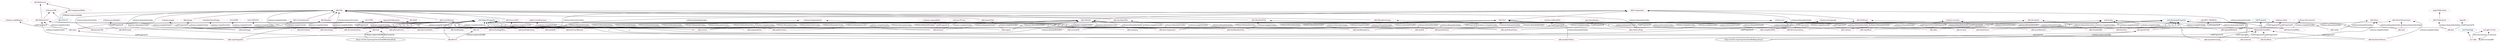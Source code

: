 digraph G {
  rankdir=BT
  node[height=.3]
"http://www.w3.org/2001/XMLSchema#dateTimeStamp" [fillcolor="#1f77b4" color="#1f77b4" label="xsd:dateTimeStamp"]
"https://w3id.org/oseg/ont/osh/okh#Publication" [fillcolor="#1f77b4" color="#1f77b4" label="okh:Publication"]
"https://w3id.org/oseg/ont/osh/okh#Part" [fillcolor="#1f77b4" color="#1f77b4" label="okh:Part"]
"https://w3id.org/oseg/ont/osh/okh#Reference" [fillcolor="#1f77b4" color="#1f77b4" label="okh:Reference"]
"https://w3id.org/oseg/ont/osh/otrl#ODRL" [fillcolor="#1f77b4" color="#1f77b4" label="otrl:ODRL"]
"http://www.w3.org/2002/07/owl#ObjectProperty" [fillcolor="#1f77b4" color="#1f77b4" label="owl:ObjectProperty"]
"https://w3id.org/oseg/ont/osh/okh#ManufacturingInstructions" [fillcolor="#1f77b4" color="#1f77b4" label="okh:Manufacturing..."]
"https://w3id.org/oseg/ont/osh/okh#BoM" [fillcolor="#1f77b4" color="#1f77b4" label="okh:BoM"]
"https://w3id.org/oseg/ont/osh/okh#UserManual" [fillcolor="#1f77b4" color="#1f77b4" label="okh:UserManual"]
"https://w3id.org/oseg/ont/osh/okh#OuterDimensions" [fillcolor="#1f77b4" color="#1f77b4" label="okh:OuterDimensions"]
"http://www.w3.org/1999/02/22-rdf-syntax-ns#Property" [fillcolor="#1f77b4" color="#1f77b4" label="rdf:Property"]
"http://schema.org/Person" [fillcolor="#1f77b4" color="#1f77b4" label="schema:Person"]
"https://w3id.org/oseg/ont/osh/okh#SourceFile" [fillcolor="#1f77b4" color="#1f77b4" label="okh:SourceFile"]
"https://w3id.org/oseg/ont/osh/okh#Software" [fillcolor="#1f77b4" color="#1f77b4" label="okh:Software"]
"http://www.w3.org/2002/07/owl#Ontology" [fillcolor="#1f77b4" color="#1f77b4" label="owl:Ontology"]
"https://w3id.org/oseg/ont/osh/okh#File" [fillcolor="#1f77b4" color="#1f77b4" label="okh:File"]
"https://w3id.org/oseg/ont/osh/okh#Readme" [fillcolor="#1f77b4" color="#1f77b4" label="okh:Readme"]
"http://www.w3.org/2002/07/owl#DatatypeProperty" [fillcolor="#1f77b4" color="#1f77b4" label="owl:DatatypeProperty"]
"http://schema.org/URL" [fillcolor="#1f77b4" color="#1f77b4" label="schema:URL"]
"https://w3id.org/oseg/ont/osh/okh#Component" [fillcolor="#1f77b4" color="#1f77b4" label="okh:Component"]
"https://w3id.org/oseg/ont/osh/otrl#OTRL" [fillcolor="#1f77b4" color="#1f77b4" label="otrl:OTRL"]
"https://w3id.org/oseg/ont/osh/tsdc/core#OHTsDC" [fillcolor="#1f77b4" color="#1f77b4" label="tsdc:OHTsDC"]
"https://w3id.org/oseg/ont/osh/okh#ComponentReference" [fillcolor="#1f77b4" color="#1f77b4" label="okh:ComponentRefe..."]
"https://w3id.org/oseg/ont/osh/okh#Module" [fillcolor="#1f77b4" color="#1f77b4" label="okh:Module"]
"https://w3id.org/oseg/ont/osh/okh#FileUrl" [fillcolor="#1f77b4" color="#1f77b4" label="okh:FileUrl"]
"https://w3id.org/oseg/ont/osh/okh#ManifestFile" [fillcolor="#1f77b4" color="#1f77b4" label="okh:ManifestFile"]
"https://w3id.org/oseg/ont/osh/okh#Image" [fillcolor="#1f77b4" color="#1f77b4" label="okh:Image"]
"https://w3id.org/oseg/ont/osh/okh#ContributionGuide" [fillcolor="#1f77b4" color="#1f77b4" label="okh:ContributionG..."]
"http://ns.nature.com/terms/Publication" [fillcolor="#1f77b4" color="#1f77b4" label="npg:Publication"]
"https://w3id.org/oseg/ont/osh/okh#Standard" [fillcolor="#1f77b4" color="#1f77b4" label="okh:Standard"]
"http://spdx.org/rdf/terms#ListedLicense" [fillcolor="#1f77b4" color="#1f77b4" label="spdxt:ListedLicense"]
"http://www.w3.org/2001/XMLSchema#string" [fillcolor="#1f77b4" color="#1f77b4" label="xsd:string"]
"http://schema.org/StructuredValue" [fillcolor="#1f77b4" color="#1f77b4" label="schema:Structured..."]
"https://w3id.org/oseg/ont/osh/okh#ExportFile" [fillcolor="#1f77b4" color="#1f77b4" label="okh:ExportFile"]
"http://schema.org/Organization" [fillcolor="#1f77b4" color="#1f77b4" label="schema:Organization"]
"https://w3id.org/oseg/ont/osh/okh#Mass" [fillcolor="#1f77b4" color="#1f77b4" label="okh:Mass"]
"https://w3id.org/oseg/ont/osh/okh#AuxiliaryFile" [fillcolor="#1f77b4" color="#1f77b4" label="okh:AuxiliaryFile"]
"https://w3id.org/oseg/ont/osh/okh#WebsiteUrl" [fillcolor="#1f77b4" color="#1f77b4" label="okh:WebsiteUrl"]
"http://ns.nature.com/terms/doi" [fillcolor="#e377c2" color="#e377c2" label="npg:doi"]
"https://w3id.org/oseg/ont/osh/okh#Module" [fillcolor="#e377c2" color="#e377c2" label="okh:Module"]
"https://w3id.org/oseg/ont/osh/okh#relativePath" [fillcolor="#e377c2" color="#e377c2" label="okh:relativePath"]
"http://www.w3.org/2001/XMLSchema#string" [fillcolor="#e377c2" color="#e377c2" label="xsd:string"]
"https://w3id.org/oseg/ont/osh/okh#Mass" [fillcolor="#e377c2" color="#e377c2" label="okh:Mass"]
"https://w3id.org/oseg/ont/osh/okh#tsdc" [fillcolor="#e377c2" color="#e377c2" label="okh:tsdc"]
"https://w3id.org/oseg/ont/osh/okh#repo" [fillcolor="#e377c2" color="#e377c2" label="okh:repo"]
"http://schema.org/Organization" [fillcolor="#e377c2" color="#e377c2" label="schema:Organization"]
"https://w3id.org/oseg/ont/osh/okh#documentationLanguage" [fillcolor="#e377c2" color="#e377c2" label="okh:documentation..."]
"https://w3id.org/oseg/ont/osh/okh#WebsiteUrl" [fillcolor="#e377c2" color="#e377c2" label="okh:WebsiteUrl"]
"https://w3id.org/oseg/ont/osh/okh#documentationReadinessLevel" [fillcolor="#e377c2" color="#e377c2" label="okh:documentation..."]
"https://w3id.org/oseg/ont/osh/okh#OuterDimensions" [fillcolor="#e377c2" color="#e377c2" label="okh:OuterDimensions"]
"https://w3id.org/oseg/ont/osh/okh#hasContributionGuide" [fillcolor="#e377c2" color="#e377c2" label="okh:hasContributi..."]
"https://w3id.org/oseg/ont/osh/okh#File" [fillcolor="#e377c2" color="#e377c2" label="okh:File"]
"https://w3id.org/oseg/ont/osh/okh#standardID" [fillcolor="#e377c2" color="#e377c2" label="okh:standardID"]
"https://w3id.org/oseg/ont/osh/okh#auxiliary" [fillcolor="#e377c2" color="#e377c2" label="okh:auxiliary"]
"https://w3id.org/oseg/ont/osh/okh#doi" [fillcolor="#e377c2" color="#e377c2" label="okh:doi"]
"https://w3id.org/oseg/ont/osh/okh" [fillcolor="#e377c2" color="#e377c2" label="ns1:okh"]
"https://w3id.org/oseg/ont/osh/okh#unit" [fillcolor="#e377c2" color="#e377c2" label="okh:unit"]
"https://w3id.org/oseg/ont/osh/okh#versionOf" [fillcolor="#e377c2" color="#e377c2" label="okh:versionOf"]
"https://w3id.org/oseg/ont/osh/okh#Standard" [fillcolor="#e377c2" color="#e377c2" label="okh:Standard"]
"https://w3id.org/oseg/ont/osh/okh#Readme" [fillcolor="#e377c2" color="#e377c2" label="okh:Readme"]
"https://www.gnu.org/licenses/gpl-3.0.txt" [fillcolor="#e377c2" color="#e377c2" label="ns2:gpl-3.0.txt"]
"https://w3id.org/oseg/ont/osh/okh#uploadMethod" [fillcolor="#e377c2" color="#e377c2" label="okh:uploadMethod"]
"http://schema.org/StructuredValue" [fillcolor="#e377c2" color="#e377c2" label="schema:Structured..."]
"https://w3id.org/oseg/ont/osh/okh#Component" [fillcolor="#e377c2" color="#e377c2" label="okh:Component"]
"http://schema.org/copyrightHolder" [fillcolor="#e377c2" color="#e377c2" label="schema:copyrightH..."]
"https://w3id.org/oseg/ont/osh/okh#hasBoM" [fillcolor="#e377c2" color="#e377c2" label="okh:hasBoM"]
"https://w3id.org/oseg/ont/osh/okh#cpcPatentClass" [fillcolor="#e377c2" color="#e377c2" label="okh:cpcPatentClass"]
"https://w3id.org/oseg/ont/osh/okh#hasMass" [fillcolor="#e377c2" color="#e377c2" label="okh:hasMass"]
"https://w3id.org/oseg/ont/osh/okh#ManifestFile" [fillcolor="#e377c2" color="#e377c2" label="okh:ManifestFile"]
"https://w3id.org/oseg/ont/osh/okh#AuxiliaryFile" [fillcolor="#e377c2" color="#e377c2" label="okh:AuxiliaryFile"]
"https://w3id.org/oseg/ont/osh/okh#source" [fillcolor="#e377c2" color="#e377c2" label="okh:source"]
"https://w3id.org/oseg/ont/osh/okh#alternativeLicense" [fillcolor="#e377c2" color="#e377c2" label="okh:alternativeLi..."]
"https://w3id.org/oseg/ont/osh/otrl#ODRL" [fillcolor="#e377c2" color="#e377c2" label="otrl:ODRL"]
"https://w3id.org/oseg/ont/osh/okh#installationGuide" [fillcolor="#e377c2" color="#e377c2" label="okh:installationG..."]
"http://schema.org/version" [fillcolor="#e377c2" color="#e377c2" label="schema:version"]
"https://w3id.org/oseg/ont/osh/okh#Part" [fillcolor="#e377c2" color="#e377c2" label="okh:Part"]
"https://w3id.org/oseg/ont/osh/okh#Software" [fillcolor="#e377c2" color="#e377c2" label="okh:Software"]
"https://w3id.org/oseg/ont/osh/okh#organization" [fillcolor="#e377c2" color="#e377c2" label="okh:organization"]
"https://w3id.org/oseg/ont/osh/okh#functionalMetadata" [fillcolor="#e377c2" color="#e377c2" label="okh:functionalMet..."]
"https://w3id.org/oseg/ont/osh/okh#attestation" [fillcolor="#e377c2" color="#e377c2" label="okh:attestation"]
"https://w3id.org/oseg/ont/osh/okh#UserManual" [fillcolor="#e377c2" color="#e377c2" label="okh:UserManual"]
"http://schema.org/encodingFormat" [fillcolor="#e377c2" color="#e377c2" label="schema:encodingFo..."]
"https://w3id.org/oseg/ont/osh/okh#hasSoftware" [fillcolor="#e377c2" color="#e377c2" label="okh:hasSoftware"]
"https://w3id.org/oseg/ont/osh/okh#BoM" [fillcolor="#e377c2" color="#e377c2" label="okh:BoM"]
"https://w3id.org/oseg/ont/osh/okh#productionMetadata" [fillcolor="#e377c2" color="#e377c2" label="okh:productionMet..."]
"http://ns.nature.com/terms/Publication" [fillcolor="#e377c2" color="#e377c2" label="npg:Publication"]
"https://w3id.org/oseg/ont/osh/okh#manufacturingProcess" [fillcolor="#e377c2" color="#e377c2" label="okh:manufacturing..."]
"https://w3id.org/oseg/ont/osh/okh#Reference" [fillcolor="#e377c2" color="#e377c2" label="okh:Reference"]
"https://w3id.org/oseg/ont/osh/okh#okhv" [fillcolor="#e377c2" color="#e377c2" label="okh:okhv"]
"https://w3id.org/oseg/ont/osh/tsdc/core#OHTsDC" [fillcolor="#e377c2" color="#e377c2" label="tsdc:OHTsDC"]
"http://schema.org/URL" [fillcolor="#e377c2" color="#e377c2" label="schema:URL"]
"http://schema.org/value" [fillcolor="#e377c2" color="#e377c2" label="schema:value"]
"https://w3id.org/oseg/ont/osh/okh#material" [fillcolor="#e377c2" color="#e377c2" label="okh:material"]
"https://w3id.org/oseg/ont/osh/okh#technologyReadinessLevel" [fillcolor="#e377c2" color="#e377c2" label="okh:technologyRea..."]
"https://w3id.org/oseg/ont/osh/okh#openSCAD" [fillcolor="#e377c2" color="#e377c2" label="okh:openSCAD"]
"https://w3id.org/oseg/ont/osh/okh#value" [fillcolor="#e377c2" color="#e377c2" label="okh:value"]
"http://data.epo.org/linked-data/def/patent/classificationIPCInventive" [fillcolor="#e377c2" color="#e377c2" label="epo:classificatio..."]
"https://w3id.org/oseg/ont/osh/okh#repoSnapshot" [fillcolor="#e377c2" color="#e377c2" label="okh:repoSnapshot"]
"https://w3id.org/oseg/ont/osh/okh#hasImage" [fillcolor="#e377c2" color="#e377c2" label="okh:hasImage"]
"http://schema.org/url" [fillcolor="#e377c2" color="#e377c2" label="schema:url"]
"http://ns.nature.com/terms/hasPublication" [fillcolor="#e377c2" color="#e377c2" label="npg:hasPublication"]
"https://w3id.org/oseg/ont/osh/okh#release" [fillcolor="#e377c2" color="#e377c2" label="okh:release"]
"http://schema.org/inLanguage" [fillcolor="#e377c2" color="#e377c2" label="schema:inLanguage"]
"https://w3id.org/oseg/ont/osh/okh#SourceFile" [fillcolor="#e377c2" color="#e377c2" label="okh:SourceFile"]
"https://w3id.org/oseg/ont/osh/okh#hasOuterDimensions" [fillcolor="#e377c2" color="#e377c2" label="okh:hasOuterDimen..."]
"https://w3id.org/oseg/ont/osh/okh#function" [fillcolor="#e377c2" color="#e377c2" label="okh:function"]
"https://w3id.org/oseg/ont/osh/okh#ExportFile" [fillcolor="#e377c2" color="#e377c2" label="okh:ExportFile"]
"https://w3id.org/oseg/ont/osh/okh#Image" [fillcolor="#e377c2" color="#e377c2" label="okh:Image"]
"https://w3id.org/oseg/ont/osh/okh#url" [fillcolor="#e377c2" color="#e377c2" label="okh:url"]
"https://w3id.org/oseg/ont/osh/okh#fileFormat" [fillcolor="#e377c2" color="#e377c2" label="okh:fileFormat"]
"https://w3id.org/oseg/ont/osh/okh#compliesWith" [fillcolor="#e377c2" color="#e377c2" label="okh:compliesWith"]
"https://w3id.org/oseg/ont/osh/okh#ContributionGuide" [fillcolor="#e377c2" color="#e377c2" label="okh:ContributionG..."]
"http://www.w3.org/2001/XMLSchema#dateTimeStamp" [fillcolor="#e377c2" color="#e377c2" label="xsd:dateTimeStamp"]
"https://w3id.org/oseg/ont/osh/otrl#OTRL" [fillcolor="#e377c2" color="#e377c2" label="otrl:OTRL"]
"https://w3id.org/oseg/ont/osh/okh#hasManufacturingInstructions" [fillcolor="#e377c2" color="#e377c2" label="okh:hasManufactur..."]
"https://w3id.org/oseg/ont/osh/okh#permaURL" [fillcolor="#e377c2" color="#e377c2" label="okh:permaURL"]
"https://w3id.org/oseg/ont/osh/okh#hasReadme" [fillcolor="#e377c2" color="#e377c2" label="okh:hasReadme"]
"https://w3id.org/oseg/ont/osh/okh#dataSource" [fillcolor="#e377c2" color="#e377c2" label="okh:dataSource"]
"https://w3id.org/oseg/ont/osh/okh#version" [fillcolor="#e377c2" color="#e377c2" label="okh:version"]
"https://w3id.org/oseg/ont/osh/okh#hasManifestFile" [fillcolor="#e377c2" color="#e377c2" label="okh:hasManifestFile"]
"https://w3id.org/oseg/ont/osh/okh#repoHost" [fillcolor="#e377c2" color="#e377c2" label="okh:repoHost"]
"https://w3id.org/oseg/ont/osh/okh#forkOf" [fillcolor="#e377c2" color="#e377c2" label="okh:forkOf"]
"https://w3id.org/oseg/ont/osh/okh#hasPublication" [fillcolor="#e377c2" color="#e377c2" label="okh:hasPublication"]
"http://schema.org/Person" [fillcolor="#e377c2" color="#e377c2" label="schema:Person"]
"http://schema.org/isBasedOn" [fillcolor="#e377c2" color="#e377c2" label="schema:isBasedOn"]
"https://w3id.org/oseg/ont/osh/okh#fileUrl" [fillcolor="#e377c2" color="#e377c2" label="okh:fileUrl"]
"http://purl.obolibrary.org/obo/BFO_0000016" [fillcolor="#e377c2" color="#e377c2" label="obo:BFO_0000016"]
"https://w3id.org/oseg/ont/osh/okh#hasUserManual" [fillcolor="#e377c2" color="#e377c2" label="okh:hasUserManual"]
"http://schema.org/image" [fillcolor="#e377c2" color="#e377c2" label="schema:image"]
"https://w3id.org/oseg/ont/osh/okh#spdxLicense" [fillcolor="#e377c2" color="#e377c2" label="okh:spdxLicense"]
"https://w3id.org/oseg/ont/osh/okh#hasComponent" [fillcolor="#e377c2" color="#e377c2" label="okh:hasComponent"]
"https://w3id.org/oseg/ont/osh/okh#timestamp" [fillcolor="#e377c2" color="#e377c2" label="okh:timestamp"]
"https://w3id.org/oseg/ont/osh/okh#smallestToleranceClass" [fillcolor="#e377c2" color="#e377c2" label="okh:smallestToler..."]
"https://w3id.org/oseg/ont/osh/okh#Publication" [fillcolor="#e377c2" color="#e377c2" label="okh:Publication"]
"http://spdx.org/rdf/terms#ListedLicense" [fillcolor="#e377c2" color="#e377c2" label="spdxt:ListedLicense"]
"https://w3id.org/oseg/ont/osh/okh#ManufacturingInstructions" [fillcolor="#e377c2" color="#e377c2" label="okh:Manufacturing..."]
"https://w3id.org/oseg/ont/osh/okh#ComponentReference" [fillcolor="#e377c2" color="#e377c2" label="okh:ComponentRefe..."]
"http://schema.org/codeRepository" [fillcolor="#e377c2" color="#e377c2" label="schema:codeReposi..."]
"https://w3id.org/oseg/ont/osh/okh#licensor" [fillcolor="#e377c2" color="#e377c2" label="okh:licensor"]
"https://w3id.org/oseg/ont/osh/okh#export" [fillcolor="#e377c2" color="#e377c2" label="okh:export"]
  "https://w3id.org/oseg/ont/osh/okh#doi" -> "http://ns.nature.com/terms/doi" [label="subPropertyOf"]
  "https://w3id.org/oseg/ont/osh/okh#timestamp" -> "https://w3id.org/oseg/ont/osh/okh#Module" [label="schema:domainIncludes"]
  "https://w3id.org/oseg/ont/osh/okh#relativePath" -> "http://www.w3.org/2002/07/owl#ObjectProperty" [label="a"]
  "https://w3id.org/oseg/ont/osh/okh#repo" -> "https://w3id.org/oseg/ont/osh/okh#Module" [label="schema:domainIncludes"]
  "https://w3id.org/oseg/ont/osh/okh#cpcPatentClass" -> "http://data.epo.org/linked-data/def/patent/classificationIPCInventive" [label="subPropertyOf"]
  "https://w3id.org/oseg/ont/osh/okh#hasManufacturingInstructions" -> "https://w3id.org/oseg/ont/osh/okh#Part" [label="schema:domainIncludes"]
  "https://w3id.org/oseg/ont/osh/okh#repoSnapshot" -> "http://www.w3.org/2002/07/owl#ObjectProperty" [label="a"]
  "https://w3id.org/oseg/ont/osh/okh#cpcPatentClass" -> "http://www.w3.org/2001/XMLSchema#string" [label="schema:rangeIncludes"]
  "https://w3id.org/oseg/ont/osh/okh#tsdc" -> "https://w3id.org/oseg/ont/osh/okh#Component" [label="schema:domainIncludes"]
  "https://w3id.org/oseg/ont/osh/okh#FileUrl" -> "http://schema.org/URL" [label=""]
  "https://w3id.org/oseg/ont/osh/okh#hasImage" -> "http://www.w3.org/2002/07/owl#ObjectProperty" [label="a"]
  "https://w3id.org/oseg/ont/osh/okh#hasMass" -> "https://w3id.org/oseg/ont/osh/okh#Mass" [label="schema:rangeIncludes"]
  "https://w3id.org/oseg/ont/osh/okh#hasManifestFile" -> "https://w3id.org/oseg/ont/osh/okh#Module" [label="schema:domainIncludes"]
  "https://w3id.org/oseg/ont/osh/okh#tsdc" -> "http://www.w3.org/2002/07/owl#ObjectProperty" [label="a"]
  "https://w3id.org/oseg/ont/osh/okh#url" -> "http://schema.org/url" [label="subPropertyOf"]
  "https://w3id.org/oseg/ont/osh/okh#hasPublication" -> "http://ns.nature.com/terms/hasPublication" [label="subPropertyOf"]
  "https://w3id.org/oseg/ont/osh/okh#repo" -> "http://www.w3.org/2002/07/owl#ObjectProperty" [label="a"]
  "https://w3id.org/oseg/ont/osh/okh#openSCAD" -> "https://w3id.org/oseg/ont/osh/okh#OuterDimensions" [label="schema:domainIncludes"]
  "https://w3id.org/oseg/ont/osh/okh#release" -> "https://w3id.org/oseg/ont/osh/okh#Module" [label="schema:domainIncludes"]
  "https://w3id.org/oseg/ont/osh/okh#organization" -> "http://schema.org/Organization" [label="schema:rangeIncludes"]
  "https://w3id.org/oseg/ont/osh/okh#openScad" -> "https://w3id.org/oseg/ont/osh/okh#openSCAD" [label="schema:supersededBy"]
  "https://w3id.org/oseg/ont/osh/okh#documentationLanguage" -> "http://www.w3.org/2002/07/owl#DatatypeProperty" [label="a"]
  "https://w3id.org/oseg/ont/osh/okh#relatedTsdc" -> "https://w3id.org/oseg/ont/osh/okh#tsdc" [label="schema:supersededBy"]
  "https://w3id.org/oseg/ont/osh/okh#attestation" -> "https://w3id.org/oseg/ont/osh/okh#WebsiteUrl" [label="schema:rangeIncludes"]
  "https://w3id.org/oseg/ont/osh/okh#documentationReadinessLevel" -> "http://www.w3.org/2002/07/owl#ObjectProperty" [label="a"]
  "https://w3id.org/oseg/ont/osh/okh#repoHost" -> "http://schema.org/url" [label="subPropertyOf"]
  "https://w3id.org/oseg/ont/osh/okh#release" -> "http://www.w3.org/2002/07/owl#DatatypeProperty" [label="a"]
  "https://w3id.org/oseg/ont/osh/okh#productionMetadata" -> "https://w3id.org/oseg/ont/osh/okh#Module" [label="schema:domainIncludes"]
  "https://w3id.org/oseg/ont/osh/okh#openSCAD" -> "http://www.w3.org/2001/XMLSchema#string" [label="schema:rangeIncludes"]
  "https://w3id.org/oseg/ont/osh/okh#documentationLanguage" -> "http://schema.org/inLanguage" [label="subPropertyOf"]
  "https://w3id.org/oseg/ont/osh/okh#unit" -> "https://w3id.org/oseg/ont/osh/okh#OuterDimensions" [label="schema:domainIncludes"]
  "https://w3id.org/oseg/ont/osh/okh#hasContributionGuide" -> "http://www.w3.org/2002/07/owl#ObjectProperty" [label="a"]
  "https://w3id.org/oseg/ont/osh/okh#ManufacturingInstructions" -> "https://w3id.org/oseg/ont/osh/okh#File" [label=""]
  "https://w3id.org/oseg/ont/osh/okh#standardID" -> "http://www.w3.org/2002/07/owl#DatatypeProperty" [label="a"]
  "https://w3id.org/oseg/ont/osh/okh#licensor" -> "http://schema.org/Organization" [label="schema:rangeIncludes"]
  "https://w3id.org/oseg/ont/osh/okh#export" -> "https://w3id.org/oseg/ont/osh/okh#Module" [label="schema:domainIncludes"]
  "https://w3id.org/oseg/ont/osh/okh#AuxiliaryFile" -> "https://w3id.org/oseg/ont/osh/okh#File" [label=""]
  "https://w3id.org/oseg/ont/osh/okh#Readme" -> "https://w3id.org/oseg/ont/osh/okh#File" [label=""]
  "https://w3id.org/oseg/ont/osh/okh#alternativeLicense" -> "https://w3id.org/oseg/ont/osh/okh#Module" [label="schema:domainIncludes"]
  "https://w3id.org/oseg/ont/osh/okh#versionOf" -> "https://w3id.org/oseg/ont/osh/okh#Module" [label="schema:domainIncludes"]
  "https://w3id.org/oseg/ont/osh/okh#fileFormat" -> "https://w3id.org/oseg/ont/osh/okh#File" [label="schema:domainIncludes"]
  "https://w3id.org/oseg/ont/osh/okh#auxiliary" -> "http://www.w3.org/2002/07/owl#ObjectProperty" [label="a"]
  "https://w3id.org/oseg/ont/osh/okh#source" -> "https://w3id.org/oseg/ont/osh/okh#SourceFile" [label="schema:rangeIncludes"]
  "https://w3id.org/oseg/ont/osh/okh#hasOuterDimensions" -> "http://www.w3.org/2002/07/owl#ObjectProperty" [label="a"]
  "https://w3id.org/oseg/ont/osh/okh#doi" -> "http://www.w3.org/2002/07/owl#DatatypeProperty" [label="a"]
  "https://w3id.org/oseg/ont/osh/okh#export" -> "https://w3id.org/oseg/ont/osh/okh#Part" [label="schema:domainIncludes"]
  "https://w3id.org/oseg/ont/osh/okh" -> "http://www.w3.org/2002/07/owl#Ontology" [label="a"]
  "https://w3id.org/oseg/ont/osh/okh#function" -> "http://www.w3.org/2002/07/owl#DatatypeProperty" [label="a"]
  "https://w3id.org/oseg/ont/osh/okh#unit" -> "http://www.w3.org/2002/07/owl#DatatypeProperty" [label="a"]
  "https://w3id.org/oseg/ont/osh/okh#versionOf" -> "http://www.w3.org/2002/07/owl#ObjectProperty" [label="a"]
  "https://w3id.org/oseg/ont/osh/okh" -> "https://w3id.org/oseg/ont/osh/okh" [label="owl:versionIRI"]
  "https://w3id.org/oseg/ont/osh/okh#export" -> "https://w3id.org/oseg/ont/osh/okh#ExportFile" [label="schema:rangeIncludes"]
  "https://w3id.org/oseg/ont/osh/okh#standardID" -> "https://w3id.org/oseg/ont/osh/okh#Standard" [label="schema:domainIncludes"]
  "https://w3id.org/oseg/ont/osh/okh#ContributionGuide" -> "https://w3id.org/oseg/ont/osh/okh#File" [label=""]
  "https://w3id.org/oseg/ont/osh/okh#hasReadme" -> "https://w3id.org/oseg/ont/osh/okh#Readme" [label="schema:rangeIncludes"]
  "https://w3id.org/oseg/ont/osh/okh#repoSnapshot" -> "https://w3id.org/oseg/ont/osh/okh#WebsiteUrl" [label="schema:rangeIncludes"]
  "https://w3id.org/oseg/ont/osh/okh#value" -> "https://w3id.org/oseg/ont/osh/okh#Mass" [label="schema:domainIncludes"]
  "https://w3id.org/oseg/ont/osh/okh#hasContributionGuide" -> "https://w3id.org/oseg/ont/osh/okh#Module" [label="schema:domainIncludes"]
  "https://w3id.org/oseg/ont/osh/okh#hasImage" -> "https://w3id.org/oseg/ont/osh/okh#Image" [label="schema:rangeIncludes"]
  "https://w3id.org/oseg/ont/osh/okh" -> "https://www.gnu.org/licenses/gpl-3.0.txt" [label="dcterms:license"]
  "https://w3id.org/oseg/ont/osh/okh#uploadMethod" -> "http://www.w3.org/2002/07/owl#DatatypeProperty" [label="a"]
  "https://w3id.org/oseg/ont/osh/okh#manufacturingProcess" -> "https://w3id.org/oseg/ont/osh/okh#productionMetadata" [label="subPropertyOf"]
  "https://w3id.org/oseg/ont/osh/okh#functionalMetadata" -> "http://schema.org/StructuredValue" [label="schema:rangeIncludes"]
  "https://w3id.org/oseg/ont/osh/okh#hasComponent" -> "https://w3id.org/oseg/ont/osh/okh#WebsiteUrl" [label="schema:rangeIncludes"]
  "https://w3id.org/oseg/ont/osh/okh#Part" -> "https://w3id.org/oseg/ont/osh/okh#Component" [label=""]
  "https://w3id.org/oseg/ont/osh/okh#licensor" -> "http://schema.org/copyrightHolder" [label="subPropertyOf"]
  "https://w3id.org/oseg/ont/osh/okh#source" -> "https://w3id.org/oseg/ont/osh/okh#Module" [label="schema:domainIncludes"]
  "https://w3id.org/oseg/ont/osh/okh#versionOf" -> "https://w3id.org/oseg/ont/osh/okh#Module" [label="schema:rangeIncludes"]
  "https://w3id.org/oseg/ont/osh/okh#FileUrl" -> "https://w3id.org/oseg/ont/osh/okh#File" [label="schema:supersededBy"]
  "https://w3id.org/oseg/ont/osh/okh#repo" -> "https://w3id.org/oseg/ont/osh/okh#WebsiteUrl" [label="schema:rangeIncludes"]
  "https://w3id.org/oseg/ont/osh/okh#url" -> "http://www.w3.org/2002/07/owl#ObjectProperty" [label="a"]
  "https://w3id.org/oseg/ont/osh/okh#hasMass" -> "https://w3id.org/oseg/ont/osh/okh#productionMetadata" [label="subPropertyOf"]
  "https://w3id.org/oseg/ont/osh/okh#WebsiteUrl" -> "https://w3id.org/oseg/ont/osh/okh#Reference" [label=""]
  "https://w3id.org/oseg/ont/osh/okh#relativePath" -> "https://w3id.org/oseg/ont/osh/okh#File" [label="schema:domainIncludes"]
  "https://w3id.org/oseg/ont/osh/okh#fileFormat" -> "http://www.w3.org/2002/07/owl#ObjectProperty" [label="a"]
  "https://w3id.org/oseg/ont/osh/okh#fileUrl" -> "https://w3id.org/oseg/ont/osh/okh#url" [label="schema:supersededBy"]
  "https://w3id.org/oseg/ont/osh/okh#hasBoM" -> "http://www.w3.org/2002/07/owl#ObjectProperty" [label="a"]
  "https://w3id.org/oseg/ont/osh/okh#cpcPatentClass" -> "http://www.w3.org/2002/07/owl#ObjectProperty" [label="a"]
  "https://w3id.org/oseg/ont/osh/okh#hasMass" -> "http://www.w3.org/2002/07/owl#ObjectProperty" [label="a"]
  "https://w3id.org/oseg/ont/osh/okh#compliesWith" -> "http://www.w3.org/2002/07/owl#ObjectProperty" [label="a"]
  "https://w3id.org/oseg/ont/osh/okh#hasManifestFile" -> "https://w3id.org/oseg/ont/osh/okh#ManifestFile" [label="schema:rangeIncludes"]
  "https://w3id.org/oseg/ont/osh/okh#ManifestFile" -> "https://w3id.org/oseg/ont/osh/okh#File" [label=""]
  "https://w3id.org/oseg/ont/osh/okh#hasContributionGuide" -> "https://w3id.org/oseg/ont/osh/okh#ContributionGuide" [label="schema:rangeIncludes"]
  "https://w3id.org/oseg/ont/osh/okh#timestamp" -> "http://www.w3.org/2001/XMLSchema#dateTimeStamp" [label="schema:rangeIncludes"]
  "https://w3id.org/oseg/ont/osh/okh#auxiliary" -> "https://w3id.org/oseg/ont/osh/okh#AuxiliaryFile" [label="schema:rangeIncludes"]
  "https://w3id.org/oseg/ont/osh/okh#openSCAD" -> "http://www.w3.org/2002/07/owl#DatatypeProperty" [label="a"]
  "https://w3id.org/oseg/ont/osh/okh" -> "https://www.gnu.org/licenses/gpl-3.0.txt" [label="cc:license"]
  "https://w3id.org/oseg/ont/osh/okh#source" -> "http://www.w3.org/2002/07/owl#ObjectProperty" [label="a"]
  "https://w3id.org/oseg/ont/osh/okh#alternativeLicense" -> "https://w3id.org/oseg/ont/osh/okh#File" [label="schema:rangeIncludes"]
  "https://w3id.org/oseg/ont/osh/okh#technologyReadinessLevel" -> "https://w3id.org/oseg/ont/osh/otrl#OTRL" [label="schema:rangeIncludes"]
  "https://w3id.org/oseg/ont/osh/okh#alternativeLicense" -> "http://www.w3.org/2002/07/owl#ObjectProperty" [label="a"]
  "https://w3id.org/oseg/ont/osh/okh#hasManufacturingInstructions" -> "http://www.w3.org/2002/07/owl#ObjectProperty" [label="a"]
  "https://w3id.org/oseg/ont/osh/okh#BoM" -> "https://w3id.org/oseg/ont/osh/okh#File" [label=""]
  "https://w3id.org/oseg/ont/osh/okh#permaURL" -> "http://www.w3.org/2002/07/owl#ObjectProperty" [label="a"]
  "https://w3id.org/oseg/ont/osh/okh#url" -> "https://w3id.org/oseg/ont/osh/okh#File" [label="schema:domainIncludes"]
  "https://w3id.org/oseg/ont/osh/okh#forkOf" -> "https://w3id.org/oseg/ont/osh/okh#Module" [label="schema:domainIncludes"]
  "https://w3id.org/oseg/ont/osh/okh#uploadMethod" -> "https://w3id.org/oseg/ont/osh/okh#Component" [label="schema:domainIncludes"]
  "https://w3id.org/oseg/ont/osh/okh#hasBoM" -> "https://w3id.org/oseg/ont/osh/okh#Module" [label="schema:domainIncludes"]
  "https://w3id.org/oseg/ont/osh/okh#hasReadme" -> "http://www.w3.org/2002/07/owl#ObjectProperty" [label="a"]
  "https://w3id.org/oseg/ont/osh/okh#dataSource" -> "https://w3id.org/oseg/ont/osh/okh#Module" [label="schema:domainIncludes"]
  "https://w3id.org/oseg/ont/osh/okh#version" -> "https://w3id.org/oseg/ont/osh/okh#Module" [label="schema:domainIncludes"]
  "https://w3id.org/oseg/ont/osh/okh#documentationReadinessLevel" -> "https://w3id.org/oseg/ont/osh/otrl#ODRL" [label="schema:rangeIncludes"]
  "https://w3id.org/oseg/ont/osh/okh#documentationReadinessLevel" -> "https://w3id.org/oseg/ont/osh/okh#Module" [label="schema:domainIncludes"]
  "https://w3id.org/oseg/ont/osh/okh#installationGuide" -> "http://www.w3.org/2002/07/owl#DatatypeProperty" [label="a"]
  "https://w3id.org/oseg/ont/osh/okh#function" -> "https://w3id.org/oseg/ont/osh/okh#Module" [label="schema:domainIncludes"]
  "https://w3id.org/oseg/ont/osh/okh#dataSource" -> "http://www.w3.org/2002/07/owl#DatatypeProperty" [label="a"]
  "https://w3id.org/oseg/ont/osh/okh#version" -> "http://www.w3.org/2002/07/owl#DatatypeProperty" [label="a"]
  "https://w3id.org/oseg/ont/osh/okh#hasManifestFile" -> "http://www.w3.org/2002/07/owl#ObjectProperty" [label="a"]
  "https://w3id.org/oseg/ont/osh/okh#version" -> "http://schema.org/version" [label="subPropertyOf"]
  "https://w3id.org/oseg/ont/osh/okh#standardID" -> "http://www.w3.org/2001/XMLSchema#string" [label="schema:rangeIncludes"]
  "https://w3id.org/oseg/ont/osh/okh#forkOf" -> "https://w3id.org/oseg/ont/osh/okh#Part" [label="schema:domainIncludes"]
  "https://w3id.org/oseg/ont/osh/okh#Software" -> "https://w3id.org/oseg/ont/osh/okh#Component" [label=""]
  "https://w3id.org/oseg/ont/osh/okh#hasSoftware" -> "https://w3id.org/oseg/ont/osh/okh#Software" [label="schema:rangeIncludes"]
  "https://w3id.org/oseg/ont/osh/okh#repoHost" -> "http://www.w3.org/2002/07/owl#DatatypeProperty" [label="a"]
  "https://w3id.org/oseg/ont/osh/okh#hasPublication" -> "https://w3id.org/oseg/ont/osh/okh#Module" [label="schema:domainIncludes"]
  "https://w3id.org/oseg/ont/osh/okh#organization" -> "http://www.w3.org/2002/07/owl#ObjectProperty" [label="a"]
  "https://w3id.org/oseg/ont/osh/okh#Module" -> "https://w3id.org/oseg/ont/osh/okh#Component" [label=""]
  "https://w3id.org/oseg/ont/osh/okh#forkOf" -> "http://www.w3.org/2002/07/owl#ObjectProperty" [label="a"]
  "https://w3id.org/oseg/ont/osh/okh#functionalMetadata" -> "http://www.w3.org/2002/07/owl#DatatypeProperty" [label="a"]
  "https://w3id.org/oseg/ont/osh/okh#cpcPatentClass" -> "https://w3id.org/oseg/ont/osh/okh#Module" [label="schema:domainIncludes"]
  "https://w3id.org/oseg/ont/osh/okh#attestation" -> "http://www.w3.org/2002/07/owl#ObjectProperty" [label="a"]
  "https://w3id.org/oseg/ont/osh/okh#hasUserManual" -> "https://w3id.org/oseg/ont/osh/okh#UserManual" [label="schema:rangeIncludes"]
  "https://w3id.org/oseg/ont/osh/okh#repoHost" -> "https://w3id.org/oseg/ont/osh/okh#Module" [label="schema:domainIncludes"]
  "https://w3id.org/oseg/ont/osh/okh#fileUrl" -> "http://schema.org/url" [label="subPropertyOf"]
  "https://w3id.org/oseg/ont/osh/okh#relatedTsdc" -> "https://w3id.org/oseg/ont/osh/okh#tsdc" [label="owl:sameAs"]
  "https://w3id.org/oseg/ont/osh/okh#permaURL" -> "https://w3id.org/oseg/ont/osh/okh#File" [label="schema:domainIncludes"]
  "https://w3id.org/oseg/ont/osh/okh#fileFormat" -> "http://schema.org/encodingFormat" [label="subPropertyOf"]
  "https://w3id.org/oseg/ont/osh/okh#hasPublication" -> "http://www.w3.org/2002/07/owl#ObjectProperty" [label="a"]
  "https://w3id.org/oseg/ont/osh/okh#licensor" -> "http://schema.org/Person" [label="schema:rangeIncludes"]
  "https://w3id.org/oseg/ont/osh/okh#UserManual" -> "https://w3id.org/oseg/ont/osh/okh#File" [label=""]
  "https://w3id.org/oseg/ont/osh/okh#auxiliary" -> "https://w3id.org/oseg/ont/osh/okh#Module" [label="schema:domainIncludes"]
  "https://w3id.org/oseg/ont/osh/okh#function" -> "http://www.w3.org/2001/XMLSchema#string" [label="schema:rangeIncludes"]
  "https://w3id.org/oseg/ont/osh/okh#forkOf" -> "http://schema.org/isBasedOn" [label="subPropertyOf"]
  "https://w3id.org/oseg/ont/osh/okh#hasSoftware" -> "http://www.w3.org/2002/07/owl#ObjectProperty" [label="a"]
  "https://w3id.org/oseg/ont/osh/okh#hasBoM" -> "https://w3id.org/oseg/ont/osh/okh#BoM" [label="schema:rangeIncludes"]
  "https://w3id.org/oseg/ont/osh/okh#hasOuterDimensions" -> "https://w3id.org/oseg/ont/osh/okh#productionMetadata" [label="subPropertyOf"]
  "https://w3id.org/oseg/ont/osh/okh#installationGuide" -> "https://w3id.org/oseg/ont/osh/okh#Software" [label="schema:domainIncludes"]
  "https://w3id.org/oseg/ont/osh/okh#Publication" -> "http://ns.nature.com/terms/Publication" [label=""]
  "https://w3id.org/oseg/ont/osh/okh#fileUrl" -> "http://www.w3.org/2002/07/owl#ObjectProperty" [label="a"]
  "https://w3id.org/oseg/ont/osh/okh#function" -> "http://purl.obolibrary.org/obo/BFO_0000016" [label="subPropertyOf"]
  "https://w3id.org/oseg/ont/osh/okh#manufacturingProcess" -> "http://www.w3.org/2002/07/owl#DatatypeProperty" [label="a"]
  "https://w3id.org/oseg/ont/osh/okh#ComponentReference" -> "https://w3id.org/oseg/ont/osh/okh#Reference" [label=""]
  "https://w3id.org/oseg/ont/osh/okh#okhv" -> "http://www.w3.org/2002/07/owl#DatatypeProperty" [label="a"]
  "https://w3id.org/oseg/ont/osh/okh#auxiliary" -> "https://w3id.org/oseg/ont/osh/okh#Part" [label="schema:domainIncludes"]
  "https://w3id.org/oseg/ont/osh/okh#organization" -> "https://w3id.org/oseg/ont/osh/okh#Module" [label="schema:domainIncludes"]
  "https://w3id.org/oseg/ont/osh/okh#hasUserManual" -> "http://www.w3.org/2002/07/owl#ObjectProperty" [label="a"]
  "https://w3id.org/oseg/ont/osh/okh#tsdc" -> "https://w3id.org/oseg/ont/osh/tsdc/core#OHTsDC" [label="schema:rangeIncludes"]
  "https://w3id.org/oseg/ont/osh/okh#hasImage" -> "http://schema.org/image" [label="subPropertyOf"]
  "https://w3id.org/oseg/ont/osh/okh#source" -> "https://w3id.org/oseg/ont/osh/okh#Part" [label="schema:domainIncludes"]
  "https://w3id.org/oseg/ont/osh/okh#smallestToleranceClass" -> "https://w3id.org/oseg/ont/osh/okh#productionMetadata" [label="subPropertyOf"]
  "https://w3id.org/oseg/ont/osh/okh#SourceFile" -> "https://w3id.org/oseg/ont/osh/okh#File" [label=""]
  "https://w3id.org/oseg/ont/osh/okh#spdxLicense" -> "http://www.w3.org/2002/07/owl#ObjectProperty" [label="a"]
  "https://w3id.org/oseg/ont/osh/okh#dataSource" -> "http://schema.org/url" [label="subPropertyOf"]
  "https://w3id.org/oseg/ont/osh/okh#smallestToleranceClass" -> "https://w3id.org/oseg/ont/osh/okh#Part" [label="schema:domainIncludes"]
  "https://w3id.org/oseg/ont/osh/okh#hasImage" -> "https://w3id.org/oseg/ont/osh/okh#Component" [label="schema:domainIncludes"]
  "https://w3id.org/oseg/ont/osh/okh#hasComponent" -> "http://www.w3.org/2002/07/owl#ObjectProperty" [label="a"]
  "https://w3id.org/oseg/ont/osh/okh#productionMetadata" -> "http://schema.org/value" [label="subPropertyOf"]
  "https://w3id.org/oseg/ont/osh/okh#compliesWith" -> "https://w3id.org/oseg/ont/osh/okh#Standard" [label="schema:rangeIncludes"]
  "https://w3id.org/oseg/ont/osh/okh#WebsiteUrl" -> "http://schema.org/URL" [label=""]
  "https://w3id.org/oseg/ont/osh/okh#functionalMetadata" -> "http://schema.org/value" [label="subPropertyOf"]
  "https://w3id.org/oseg/ont/osh/okh#timestamp" -> "http://www.w3.org/2002/07/owl#ObjectProperty" [label="a"]
  "https://w3id.org/oseg/ont/osh/okh#okhv" -> "http://schema.org/version" [label="subPropertyOf"]
  "https://w3id.org/oseg/ont/osh/okh#okhv" -> "https://w3id.org/oseg/ont/osh/okh#ManifestFile" [label="schema:domainIncludes"]
  "https://w3id.org/oseg/ont/osh/okh#smallestToleranceClass" -> "http://www.w3.org/2002/07/owl#ObjectProperty" [label="a"]
  "https://w3id.org/oseg/ont/osh/okh#material" -> "http://www.w3.org/2002/07/owl#DatatypeProperty" [label="a"]
  "https://w3id.org/oseg/ont/osh/okh#compliesWith" -> "https://w3id.org/oseg/ont/osh/okh#Component" [label="schema:domainIncludes"]
  "https://w3id.org/oseg/ont/osh/okh#ExportFile" -> "https://w3id.org/oseg/ont/osh/okh#File" [label=""]
  "https://w3id.org/oseg/ont/osh/okh#technologyReadinessLevel" -> "http://www.w3.org/2002/07/owl#ObjectProperty" [label="a"]
  "https://w3id.org/oseg/ont/osh/okh#relativePath" -> "http://www.w3.org/2001/XMLSchema#string" [label="schema:rangeIncludes"]
  "https://w3id.org/oseg/ont/osh/okh#attestation" -> "https://w3id.org/oseg/ont/osh/okh#Module" [label="schema:domainIncludes"]
  "https://w3id.org/oseg/ont/osh/okh#fileUrl" -> "https://w3id.org/oseg/ont/osh/okh#File" [label="schema:domainIncludes"]
  "https://w3id.org/oseg/ont/osh/okh#hasManifestFile" -> "https://w3id.org/oseg/ont/osh/okh#Part" [label="schema:domainIncludes"]
  "https://w3id.org/oseg/ont/osh/okh#doi" -> "https://w3id.org/oseg/ont/osh/okh#Publication" [label="schema:domainIncludes"]
  "https://w3id.org/oseg/ont/osh/okh#spdxLicense" -> "http://spdx.org/rdf/terms#ListedLicense" [label="schema:rangeIncludes"]
  "https://w3id.org/oseg/ont/osh/okh#material" -> "https://w3id.org/oseg/ont/osh/okh#productionMetadata" [label="subPropertyOf"]
  "https://w3id.org/oseg/ont/osh/okh#hasSoftware" -> "https://w3id.org/oseg/ont/osh/okh#Module" [label="schema:domainIncludes"]
  "https://w3id.org/oseg/ont/osh/okh#hasComponent" -> "https://w3id.org/oseg/ont/osh/okh#Module" [label="schema:rangeIncludes"]
  "https://w3id.org/oseg/ont/osh/okh#documentationLanguage" -> "https://w3id.org/oseg/ont/osh/okh#Module" [label="schema:domainIncludes"]
  "https://w3id.org/oseg/ont/osh/okh#spdxLicense" -> "https://w3id.org/oseg/ont/osh/okh#Module" [label="schema:domainIncludes"]
  "https://w3id.org/oseg/ont/osh/okh#licensor" -> "https://w3id.org/oseg/ont/osh/okh#Module" [label="schema:domainIncludes"]
  "https://w3id.org/oseg/ont/osh/okh#hasUserManual" -> "https://w3id.org/oseg/ont/osh/okh#Module" [label="schema:domainIncludes"]
  "https://w3id.org/oseg/ont/osh/okh#hasOuterDimensions" -> "https://w3id.org/oseg/ont/osh/okh#OuterDimensions" [label="schema:rangeIncludes"]
  "https://w3id.org/oseg/ont/osh/okh#openScad" -> "https://w3id.org/oseg/ont/osh/okh#openSCAD" [label="owl:sameAs"]
  "https://w3id.org/oseg/ont/osh/okh#unit" -> "https://w3id.org/oseg/ont/osh/okh#Mass" [label="schema:domainIncludes"]
  "https://w3id.org/oseg/ont/osh/okh#hasComponent" -> "https://w3id.org/oseg/ont/osh/okh#Part" [label="schema:rangeIncludes"]
  "https://w3id.org/oseg/ont/osh/okh#relativePath" -> "http://schema.org/url" [label="subPropertyOf"]
  "https://w3id.org/oseg/ont/osh/okh#documentationLanguage" -> "https://w3id.org/oseg/ont/osh/okh#Part" [label="schema:domainIncludes"]
  "https://w3id.org/oseg/ont/osh/okh#productionMetadata" -> "https://w3id.org/oseg/ont/osh/okh#Part" [label="schema:domainIncludes"]
  "https://w3id.org/oseg/ont/osh/okh#productionMetadata" -> "http://www.w3.org/1999/02/22-rdf-syntax-ns#Property" [label="a"]
  "https://w3id.org/oseg/ont/osh/okh#functionalMetadata" -> "https://w3id.org/oseg/ont/osh/okh#Module" [label="schema:domainIncludes"]
  "https://w3id.org/oseg/ont/osh/okh#hasManufacturingInstructions" -> "https://w3id.org/oseg/ont/osh/okh#ManufacturingInstructions" [label="schema:rangeIncludes"]
  "https://w3id.org/oseg/ont/osh/okh#repoSnapshot" -> "https://w3id.org/oseg/ont/osh/okh#Module" [label="schema:domainIncludes"]
  "https://w3id.org/oseg/ont/osh/okh#FileUrl" -> "https://w3id.org/oseg/ont/osh/okh#ComponentReference" [label=""]
  "https://w3id.org/oseg/ont/osh/okh#repo" -> "http://schema.org/codeRepository" [label="subPropertyOf"]
  "https://w3id.org/oseg/ont/osh/okh#value" -> "http://www.w3.org/2002/07/owl#DatatypeProperty" [label="a"]
  "https://w3id.org/oseg/ont/osh/okh#release" -> "https://w3id.org/oseg/ont/osh/okh#Software" [label="schema:domainIncludes"]
  "https://w3id.org/oseg/ont/osh/okh#hasManufacturingInstructions" -> "https://w3id.org/oseg/ont/osh/okh#Module" [label="schema:domainIncludes"]
  "https://w3id.org/oseg/ont/osh/okh#licensor" -> "http://www.w3.org/2002/07/owl#ObjectProperty" [label="a"]
  "https://w3id.org/oseg/ont/osh/okh#technologyReadinessLevel" -> "https://w3id.org/oseg/ont/osh/okh#Module" [label="schema:domainIncludes"]
  "https://w3id.org/oseg/ont/osh/okh#hasComponent" -> "https://w3id.org/oseg/ont/osh/okh#Module" [label="schema:domainIncludes"]
  "https://w3id.org/oseg/ont/osh/okh#repoSnapshot" -> "https://w3id.org/oseg/ont/osh/okh#repo" [label="subPropertyOf"]
  "https://w3id.org/oseg/ont/osh/okh#uploadMethod" -> "http://www.w3.org/2001/XMLSchema#string" [label="schema:rangeIncludes"]
  "https://w3id.org/oseg/ont/osh/okh#hasReadme" -> "https://w3id.org/oseg/ont/osh/okh#Module" [label="schema:domainIncludes"]
  "https://w3id.org/oseg/ont/osh/okh#export" -> "http://www.w3.org/2002/07/owl#ObjectProperty" [label="a"]
  "https://w3id.org/oseg/ont/osh/okh#Image" -> "https://w3id.org/oseg/ont/osh/okh#File" [label=""]
}

